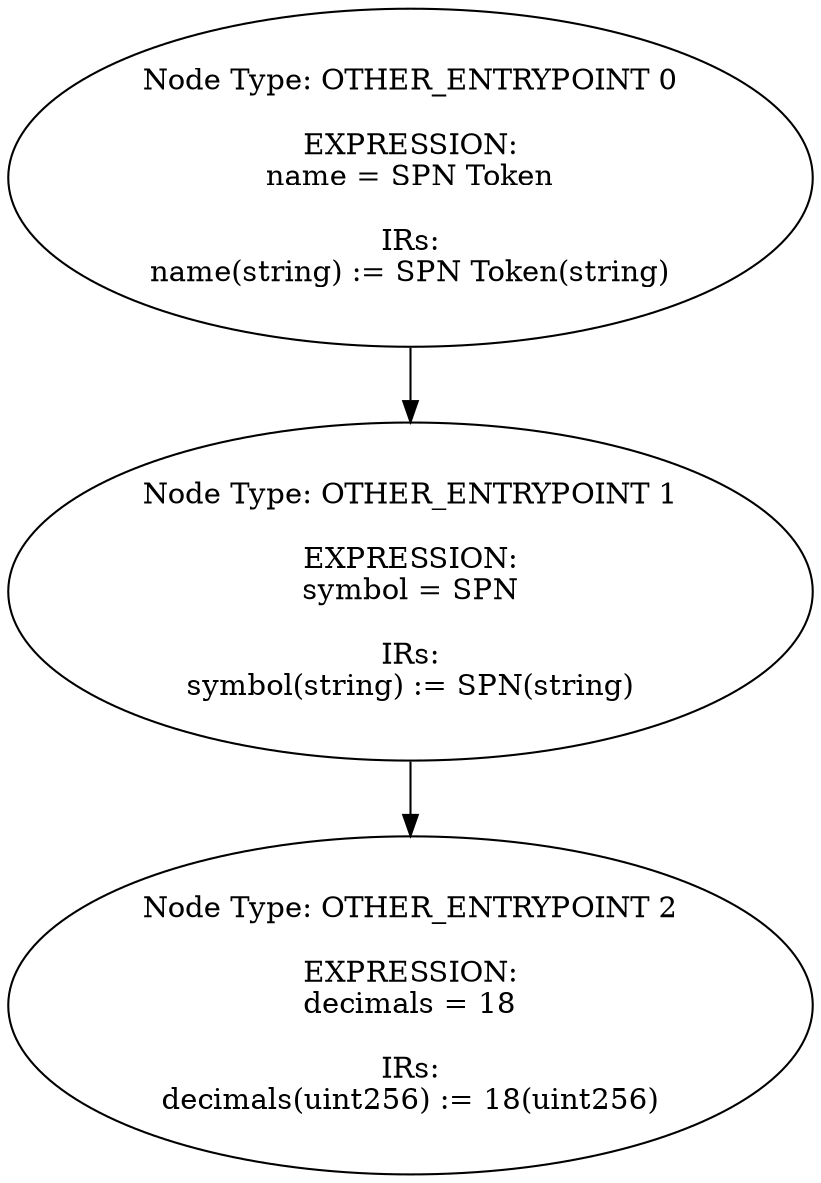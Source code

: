 digraph{
0[label="Node Type: OTHER_ENTRYPOINT 0

EXPRESSION:
name = SPN Token

IRs:
name(string) := SPN Token(string)"];
0->1;
1[label="Node Type: OTHER_ENTRYPOINT 1

EXPRESSION:
symbol = SPN

IRs:
symbol(string) := SPN(string)"];
1->2;
2[label="Node Type: OTHER_ENTRYPOINT 2

EXPRESSION:
decimals = 18

IRs:
decimals(uint256) := 18(uint256)"];
}

